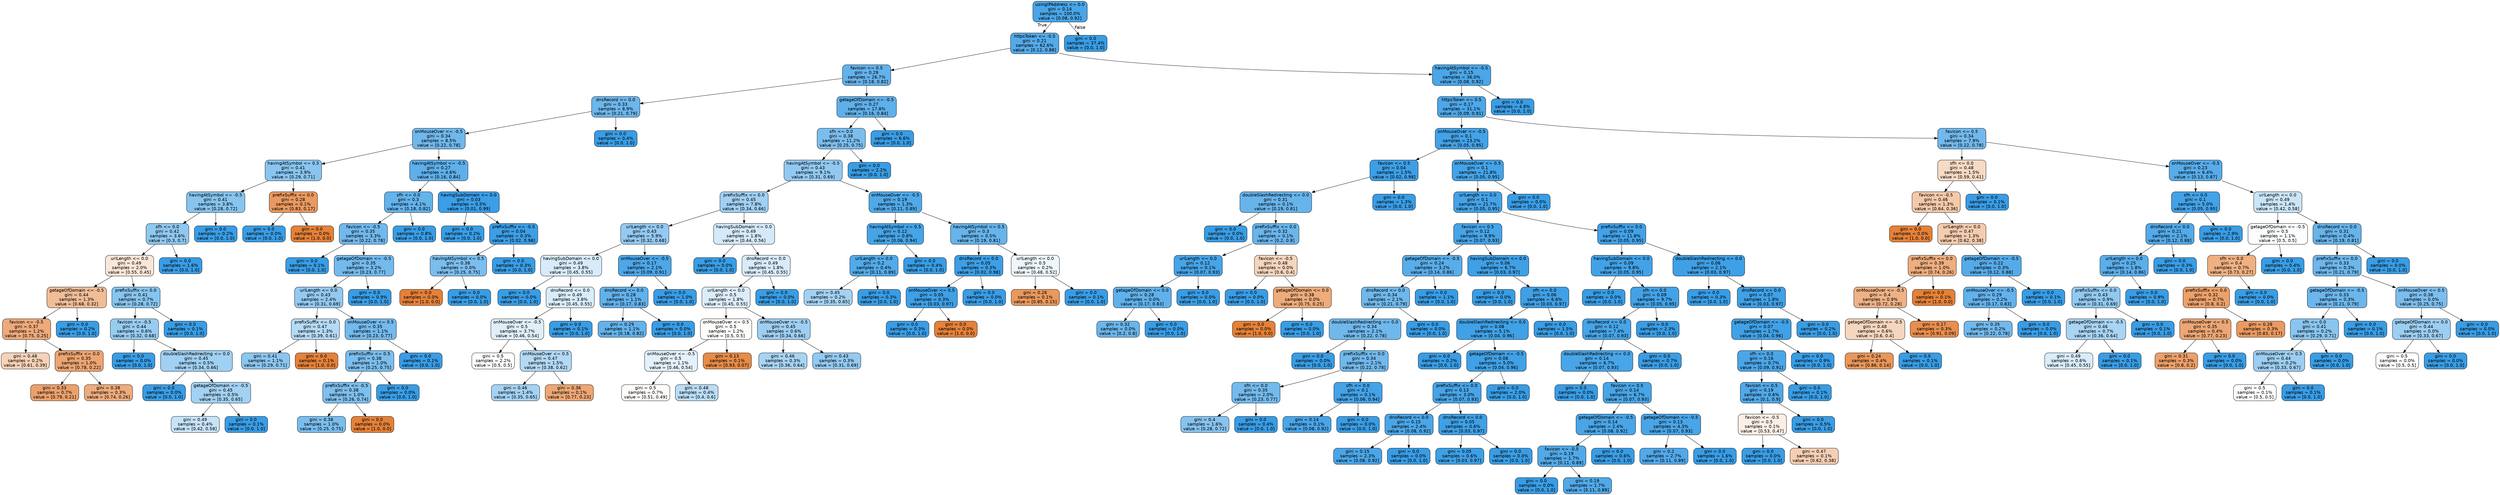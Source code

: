 digraph Tree {
node [shape=box, style="filled, rounded", color="black", fontname=helvetica] ;
edge [fontname=helvetica] ;
0 [label="usingIPAddress <= 0.0\ngini = 0.14\nsamples = 100.0%\nvalue = [0.08, 0.92]", fillcolor="#399de5ea"] ;
1 [label="httpsToken <= -0.5\ngini = 0.21\nsamples = 62.6%\nvalue = [0.12, 0.88]", fillcolor="#399de5dc"] ;
0 -> 1 [labeldistance=2.5, labelangle=45, headlabel="True"] ;
2 [label="favicon <= 0.5\ngini = 0.29\nsamples = 26.7%\nvalue = [0.18, 0.82]", fillcolor="#399de5c8"] ;
1 -> 2 ;
3 [label="dnsRecord <= 0.0\ngini = 0.33\nsamples = 8.9%\nvalue = [0.21, 0.79]", fillcolor="#399de5bc"] ;
2 -> 3 ;
4 [label="onMouseOver <= -0.5\ngini = 0.34\nsamples = 8.5%\nvalue = [0.22, 0.78]", fillcolor="#399de5b8"] ;
3 -> 4 ;
5 [label="havingAtSymbol <= 0.5\ngini = 0.41\nsamples = 3.9%\nvalue = [0.29, 0.71]", fillcolor="#399de597"] ;
4 -> 5 ;
6 [label="havingAtSymbol <= -0.5\ngini = 0.41\nsamples = 3.8%\nvalue = [0.28, 0.72]", fillcolor="#399de59a"] ;
5 -> 6 ;
7 [label="sfh <= 0.0\ngini = 0.42\nsamples = 3.6%\nvalue = [0.3, 0.7]", fillcolor="#399de590"] ;
6 -> 7 ;
8 [label="urlLength <= 0.0\ngini = 0.49\nsamples = 2.0%\nvalue = [0.55, 0.45]", fillcolor="#e5813930"] ;
7 -> 8 ;
9 [label="getageOfDomain <= -0.5\ngini = 0.44\nsamples = 1.3%\nvalue = [0.68, 0.32]", fillcolor="#e5813985"] ;
8 -> 9 ;
10 [label="favicon <= -0.5\ngini = 0.37\nsamples = 1.2%\nvalue = [0.75, 0.25]", fillcolor="#e58139ab"] ;
9 -> 10 ;
11 [label="gini = 0.48\nsamples = 0.2%\nvalue = [0.61, 0.39]", fillcolor="#e581395b"] ;
10 -> 11 ;
12 [label="prefixSuffix <= 0.0\ngini = 0.35\nsamples = 1.0%\nvalue = [0.78, 0.22]", fillcolor="#e58139b6"] ;
10 -> 12 ;
13 [label="gini = 0.33\nsamples = 0.7%\nvalue = [0.79, 0.21]", fillcolor="#e58139bd"] ;
12 -> 13 ;
14 [label="gini = 0.38\nsamples = 0.3%\nvalue = [0.74, 0.26]", fillcolor="#e58139a7"] ;
12 -> 14 ;
15 [label="gini = 0.0\nsamples = 0.2%\nvalue = [0.0, 1.0]", fillcolor="#399de5ff"] ;
9 -> 15 ;
16 [label="prefixSuffix <= 0.0\ngini = 0.41\nsamples = 0.7%\nvalue = [0.28, 0.72]", fillcolor="#399de59a"] ;
8 -> 16 ;
17 [label="favicon <= -0.5\ngini = 0.44\nsamples = 0.6%\nvalue = [0.32, 0.68]", fillcolor="#399de585"] ;
16 -> 17 ;
18 [label="gini = 0.0\nsamples = 0.0%\nvalue = [0.0, 1.0]", fillcolor="#399de5ff"] ;
17 -> 18 ;
19 [label="doubleSlashRedirecting <= 0.0\ngini = 0.45\nsamples = 0.5%\nvalue = [0.34, 0.66]", fillcolor="#399de57a"] ;
17 -> 19 ;
20 [label="gini = 0.0\nsamples = 0.0%\nvalue = [0.0, 1.0]", fillcolor="#399de5ff"] ;
19 -> 20 ;
21 [label="getageOfDomain <= -0.5\ngini = 0.45\nsamples = 0.5%\nvalue = [0.35, 0.65]", fillcolor="#399de577"] ;
19 -> 21 ;
22 [label="gini = 0.49\nsamples = 0.4%\nvalue = [0.42, 0.58]", fillcolor="#399de548"] ;
21 -> 22 ;
23 [label="gini = 0.0\nsamples = 0.1%\nvalue = [0.0, 1.0]", fillcolor="#399de5ff"] ;
21 -> 23 ;
24 [label="gini = 0.0\nsamples = 0.1%\nvalue = [0.0, 1.0]", fillcolor="#399de5ff"] ;
16 -> 24 ;
25 [label="gini = 0.0\nsamples = 1.6%\nvalue = [0.0, 1.0]", fillcolor="#399de5ff"] ;
7 -> 25 ;
26 [label="gini = 0.0\nsamples = 0.2%\nvalue = [0.0, 1.0]", fillcolor="#399de5ff"] ;
6 -> 26 ;
27 [label="prefixSuffix <= 0.0\ngini = 0.28\nsamples = 0.1%\nvalue = [0.83, 0.17]", fillcolor="#e58139cc"] ;
5 -> 27 ;
28 [label="gini = 0.0\nsamples = 0.0%\nvalue = [0.0, 1.0]", fillcolor="#399de5ff"] ;
27 -> 28 ;
29 [label="gini = 0.0\nsamples = 0.0%\nvalue = [1.0, 0.0]", fillcolor="#e58139ff"] ;
27 -> 29 ;
30 [label="havingAtSymbol <= -0.5\ngini = 0.27\nsamples = 4.6%\nvalue = [0.16, 0.84]", fillcolor="#399de5cf"] ;
4 -> 30 ;
31 [label="sfh <= 0.0\ngini = 0.3\nsamples = 4.1%\nvalue = [0.18, 0.82]", fillcolor="#399de5c7"] ;
30 -> 31 ;
32 [label="favicon <= -0.5\ngini = 0.35\nsamples = 3.3%\nvalue = [0.22, 0.78]", fillcolor="#399de5b6"] ;
31 -> 32 ;
33 [label="gini = 0.0\nsamples = 0.1%\nvalue = [0.0, 1.0]", fillcolor="#399de5ff"] ;
32 -> 33 ;
34 [label="getageOfDomain <= -0.5\ngini = 0.35\nsamples = 3.2%\nvalue = [0.23, 0.77]", fillcolor="#399de5b4"] ;
32 -> 34 ;
35 [label="urlLength <= 0.0\ngini = 0.43\nsamples = 2.4%\nvalue = [0.31, 0.69]", fillcolor="#399de58b"] ;
34 -> 35 ;
36 [label="prefixSuffix <= 0.0\ngini = 0.47\nsamples = 1.3%\nvalue = [0.39, 0.61]", fillcolor="#399de55f"] ;
35 -> 36 ;
37 [label="gini = 0.41\nsamples = 1.1%\nvalue = [0.29, 0.71]", fillcolor="#399de595"] ;
36 -> 37 ;
38 [label="gini = 0.0\nsamples = 0.1%\nvalue = [1.0, 0.0]", fillcolor="#e58139ff"] ;
36 -> 38 ;
39 [label="onMouseOver <= 0.5\ngini = 0.35\nsamples = 1.1%\nvalue = [0.23, 0.77]", fillcolor="#399de5b4"] ;
35 -> 39 ;
40 [label="prefixSuffix <= 0.5\ngini = 0.38\nsamples = 1.0%\nvalue = [0.25, 0.75]", fillcolor="#399de5aa"] ;
39 -> 40 ;
41 [label="prefixSuffix <= -0.5\ngini = 0.38\nsamples = 1.0%\nvalue = [0.26, 0.74]", fillcolor="#399de5a7"] ;
40 -> 41 ;
42 [label="gini = 0.38\nsamples = 1.0%\nvalue = [0.25, 0.75]", fillcolor="#399de5aa"] ;
41 -> 42 ;
43 [label="gini = 0.0\nsamples = 0.0%\nvalue = [1.0, 0.0]", fillcolor="#e58139ff"] ;
41 -> 43 ;
44 [label="gini = 0.0\nsamples = 0.0%\nvalue = [0.0, 1.0]", fillcolor="#399de5ff"] ;
40 -> 44 ;
45 [label="gini = 0.0\nsamples = 0.1%\nvalue = [0.0, 1.0]", fillcolor="#399de5ff"] ;
39 -> 45 ;
46 [label="gini = 0.0\nsamples = 0.9%\nvalue = [0.0, 1.0]", fillcolor="#399de5ff"] ;
34 -> 46 ;
47 [label="gini = 0.0\nsamples = 0.8%\nvalue = [0.0, 1.0]", fillcolor="#399de5ff"] ;
31 -> 47 ;
48 [label="havingSubDomain <= 0.0\ngini = 0.03\nsamples = 0.5%\nvalue = [0.01, 0.99]", fillcolor="#399de5fc"] ;
30 -> 48 ;
49 [label="gini = 0.0\nsamples = 0.2%\nvalue = [0.0, 1.0]", fillcolor="#399de5ff"] ;
48 -> 49 ;
50 [label="prefixSuffix <= -0.5\ngini = 0.04\nsamples = 0.3%\nvalue = [0.02, 0.98]", fillcolor="#399de5f9"] ;
48 -> 50 ;
51 [label="havingAtSymbol <= 0.5\ngini = 0.38\nsamples = 0.0%\nvalue = [0.25, 0.75]", fillcolor="#399de5aa"] ;
50 -> 51 ;
52 [label="gini = 0.0\nsamples = 0.0%\nvalue = [1.0, 0.0]", fillcolor="#e58139ff"] ;
51 -> 52 ;
53 [label="gini = 0.0\nsamples = 0.0%\nvalue = [0.0, 1.0]", fillcolor="#399de5ff"] ;
51 -> 53 ;
54 [label="gini = 0.0\nsamples = 0.3%\nvalue = [0.0, 1.0]", fillcolor="#399de5ff"] ;
50 -> 54 ;
55 [label="gini = 0.0\nsamples = 0.4%\nvalue = [0.0, 1.0]", fillcolor="#399de5ff"] ;
3 -> 55 ;
56 [label="getageOfDomain <= -0.5\ngini = 0.27\nsamples = 17.8%\nvalue = [0.16, 0.84]", fillcolor="#399de5ce"] ;
2 -> 56 ;
57 [label="sfh <= 0.0\ngini = 0.38\nsamples = 11.2%\nvalue = [0.25, 0.75]", fillcolor="#399de5a9"] ;
56 -> 57 ;
58 [label="havingAtSymbol <= -0.5\ngini = 0.43\nsamples = 9.1%\nvalue = [0.31, 0.69]", fillcolor="#399de58c"] ;
57 -> 58 ;
59 [label="prefixSuffix <= 0.0\ngini = 0.45\nsamples = 7.8%\nvalue = [0.34, 0.66]", fillcolor="#399de579"] ;
58 -> 59 ;
60 [label="urlLength <= 0.0\ngini = 0.43\nsamples = 5.9%\nvalue = [0.32, 0.68]", fillcolor="#399de589"] ;
59 -> 60 ;
61 [label="havingSubDomain <= 0.0\ngini = 0.49\nsamples = 3.8%\nvalue = [0.45, 0.55]", fillcolor="#399de532"] ;
60 -> 61 ;
62 [label="gini = 0.0\nsamples = 0.0%\nvalue = [0.0, 1.0]", fillcolor="#399de5ff"] ;
61 -> 62 ;
63 [label="dnsRecord <= 0.0\ngini = 0.49\nsamples = 3.8%\nvalue = [0.45, 0.55]", fillcolor="#399de531"] ;
61 -> 63 ;
64 [label="onMouseOver <= -0.5\ngini = 0.5\nsamples = 3.7%\nvalue = [0.46, 0.54]", fillcolor="#399de529"] ;
63 -> 64 ;
65 [label="gini = 0.5\nsamples = 2.2%\nvalue = [0.5, 0.5]", fillcolor="#e5813902"] ;
64 -> 65 ;
66 [label="onMouseOver <= 0.5\ngini = 0.47\nsamples = 1.5%\nvalue = [0.38, 0.62]", fillcolor="#399de562"] ;
64 -> 66 ;
67 [label="gini = 0.46\nsamples = 1.4%\nvalue = [0.35, 0.65]", fillcolor="#399de574"] ;
66 -> 67 ;
68 [label="gini = 0.36\nsamples = 0.1%\nvalue = [0.77, 0.23]", fillcolor="#e58139b3"] ;
66 -> 68 ;
69 [label="gini = 0.0\nsamples = 0.1%\nvalue = [0.0, 1.0]", fillcolor="#399de5ff"] ;
63 -> 69 ;
70 [label="onMouseOver <= -0.5\ngini = 0.17\nsamples = 2.1%\nvalue = [0.09, 0.91]", fillcolor="#399de5e5"] ;
60 -> 70 ;
71 [label="dnsRecord <= 0.0\ngini = 0.28\nsamples = 1.1%\nvalue = [0.17, 0.83]", fillcolor="#399de5ca"] ;
70 -> 71 ;
72 [label="gini = 0.29\nsamples = 1.1%\nvalue = [0.18, 0.82]", fillcolor="#399de5c8"] ;
71 -> 72 ;
73 [label="gini = 0.0\nsamples = 0.0%\nvalue = [0.0, 1.0]", fillcolor="#399de5ff"] ;
71 -> 73 ;
74 [label="gini = 0.0\nsamples = 1.0%\nvalue = [0.0, 1.0]", fillcolor="#399de5ff"] ;
70 -> 74 ;
75 [label="havingSubDomain <= 0.0\ngini = 0.49\nsamples = 1.8%\nvalue = [0.44, 0.56]", fillcolor="#399de535"] ;
59 -> 75 ;
76 [label="gini = 0.0\nsamples = 0.0%\nvalue = [0.0, 1.0]", fillcolor="#399de5ff"] ;
75 -> 76 ;
77 [label="dnsRecord <= 0.0\ngini = 0.49\nsamples = 1.8%\nvalue = [0.45, 0.55]", fillcolor="#399de532"] ;
75 -> 77 ;
78 [label="urlLength <= 0.0\ngini = 0.5\nsamples = 1.8%\nvalue = [0.45, 0.55]", fillcolor="#399de52d"] ;
77 -> 78 ;
79 [label="onMouseOver <= 0.5\ngini = 0.5\nsamples = 1.2%\nvalue = [0.5, 0.5]", fillcolor="#e5813903"] ;
78 -> 79 ;
80 [label="onMouseOver <= -0.5\ngini = 0.5\nsamples = 1.1%\nvalue = [0.46, 0.54]", fillcolor="#399de524"] ;
79 -> 80 ;
81 [label="gini = 0.5\nsamples = 0.7%\nvalue = [0.51, 0.49]", fillcolor="#e5813906"] ;
80 -> 81 ;
82 [label="gini = 0.48\nsamples = 0.4%\nvalue = [0.4, 0.6]", fillcolor="#399de557"] ;
80 -> 82 ;
83 [label="gini = 0.13\nsamples = 0.1%\nvalue = [0.93, 0.07]", fillcolor="#e58139eb"] ;
79 -> 83 ;
84 [label="onMouseOver <= -0.5\ngini = 0.45\nsamples = 0.6%\nvalue = [0.34, 0.66]", fillcolor="#399de57d"] ;
78 -> 84 ;
85 [label="gini = 0.46\nsamples = 0.3%\nvalue = [0.36, 0.64]", fillcolor="#399de570"] ;
84 -> 85 ;
86 [label="gini = 0.43\nsamples = 0.3%\nvalue = [0.31, 0.69]", fillcolor="#399de58a"] ;
84 -> 86 ;
87 [label="gini = 0.0\nsamples = 0.0%\nvalue = [0.0, 1.0]", fillcolor="#399de5ff"] ;
77 -> 87 ;
88 [label="onMouseOver <= -0.5\ngini = 0.19\nsamples = 1.3%\nvalue = [0.11, 0.89]", fillcolor="#399de5e1"] ;
58 -> 88 ;
89 [label="havingAtSymbol <= 0.5\ngini = 0.12\nsamples = 0.8%\nvalue = [0.06, 0.94]", fillcolor="#399de5ee"] ;
88 -> 89 ;
90 [label="urlLength <= 0.0\ngini = 0.2\nsamples = 0.4%\nvalue = [0.11, 0.89]", fillcolor="#399de5de"] ;
89 -> 90 ;
91 [label="gini = 0.45\nsamples = 0.2%\nvalue = [0.35, 0.65]", fillcolor="#399de576"] ;
90 -> 91 ;
92 [label="gini = 0.0\nsamples = 0.3%\nvalue = [0.0, 1.0]", fillcolor="#399de5ff"] ;
90 -> 92 ;
93 [label="gini = 0.0\nsamples = 0.4%\nvalue = [0.0, 1.0]", fillcolor="#399de5ff"] ;
89 -> 93 ;
94 [label="havingAtSymbol <= 0.5\ngini = 0.3\nsamples = 0.5%\nvalue = [0.19, 0.81]", fillcolor="#399de5c4"] ;
88 -> 94 ;
95 [label="dnsRecord <= 0.0\ngini = 0.05\nsamples = 0.3%\nvalue = [0.02, 0.98]", fillcolor="#399de5f9"] ;
94 -> 95 ;
96 [label="onMouseOver <= 0.5\ngini = 0.05\nsamples = 0.3%\nvalue = [0.03, 0.97]", fillcolor="#399de5f8"] ;
95 -> 96 ;
97 [label="gini = 0.0\nsamples = 0.3%\nvalue = [0.0, 1.0]", fillcolor="#399de5ff"] ;
96 -> 97 ;
98 [label="gini = 0.0\nsamples = 0.0%\nvalue = [1.0, 0.0]", fillcolor="#e58139ff"] ;
96 -> 98 ;
99 [label="gini = 0.0\nsamples = 0.0%\nvalue = [0.0, 1.0]", fillcolor="#399de5ff"] ;
95 -> 99 ;
100 [label="urlLength <= 0.0\ngini = 0.5\nsamples = 0.2%\nvalue = [0.48, 0.52]", fillcolor="#399de515"] ;
94 -> 100 ;
101 [label="gini = 0.26\nsamples = 0.1%\nvalue = [0.85, 0.15]", fillcolor="#e58139d1"] ;
100 -> 101 ;
102 [label="gini = 0.0\nsamples = 0.1%\nvalue = [0.0, 1.0]", fillcolor="#399de5ff"] ;
100 -> 102 ;
103 [label="gini = 0.0\nsamples = 2.2%\nvalue = [0.0, 1.0]", fillcolor="#399de5ff"] ;
57 -> 103 ;
104 [label="gini = 0.0\nsamples = 6.6%\nvalue = [0.0, 1.0]", fillcolor="#399de5ff"] ;
56 -> 104 ;
105 [label="havingAtSymbol <= -0.5\ngini = 0.15\nsamples = 36.0%\nvalue = [0.08, 0.92]", fillcolor="#399de5e8"] ;
1 -> 105 ;
106 [label="httpsToken <= 0.5\ngini = 0.17\nsamples = 31.1%\nvalue = [0.09, 0.91]", fillcolor="#399de5e5"] ;
105 -> 106 ;
107 [label="onMouseOver <= -0.5\ngini = 0.1\nsamples = 23.2%\nvalue = [0.05, 0.95]", fillcolor="#399de5f1"] ;
106 -> 107 ;
108 [label="favicon <= 0.5\ngini = 0.04\nsamples = 1.5%\nvalue = [0.02, 0.98]", fillcolor="#399de5fa"] ;
107 -> 108 ;
109 [label="doubleSlashRedirecting <= 0.0\ngini = 0.31\nsamples = 0.1%\nvalue = [0.19, 0.81]", fillcolor="#399de5c3"] ;
108 -> 109 ;
110 [label="gini = 0.0\nsamples = 0.0%\nvalue = [0.0, 1.0]", fillcolor="#399de5ff"] ;
109 -> 110 ;
111 [label="prefixSuffix <= 0.0\ngini = 0.32\nsamples = 0.1%\nvalue = [0.2, 0.8]", fillcolor="#399de5bf"] ;
109 -> 111 ;
112 [label="urlLength <= 0.0\ngini = 0.12\nsamples = 0.1%\nvalue = [0.07, 0.93]", fillcolor="#399de5ed"] ;
111 -> 112 ;
113 [label="getageOfDomain <= 0.0\ngini = 0.28\nsamples = 0.0%\nvalue = [0.17, 0.83]", fillcolor="#399de5cc"] ;
112 -> 113 ;
114 [label="gini = 0.32\nsamples = 0.0%\nvalue = [0.2, 0.8]", fillcolor="#399de5bf"] ;
113 -> 114 ;
115 [label="gini = 0.0\nsamples = 0.0%\nvalue = [0.0, 1.0]", fillcolor="#399de5ff"] ;
113 -> 115 ;
116 [label="gini = 0.0\nsamples = 0.0%\nvalue = [0.0, 1.0]", fillcolor="#399de5ff"] ;
112 -> 116 ;
117 [label="favicon <= -0.5\ngini = 0.48\nsamples = 0.0%\nvalue = [0.6, 0.4]", fillcolor="#e5813955"] ;
111 -> 117 ;
118 [label="gini = 0.0\nsamples = 0.0%\nvalue = [0.0, 1.0]", fillcolor="#399de5ff"] ;
117 -> 118 ;
119 [label="getageOfDomain <= 0.0\ngini = 0.38\nsamples = 0.0%\nvalue = [0.75, 0.25]", fillcolor="#e58139aa"] ;
117 -> 119 ;
120 [label="gini = 0.0\nsamples = 0.0%\nvalue = [1.0, 0.0]", fillcolor="#e58139ff"] ;
119 -> 120 ;
121 [label="gini = 0.0\nsamples = 0.0%\nvalue = [0.0, 1.0]", fillcolor="#399de5ff"] ;
119 -> 121 ;
122 [label="gini = 0.0\nsamples = 1.3%\nvalue = [0.0, 1.0]", fillcolor="#399de5ff"] ;
108 -> 122 ;
123 [label="onMouseOver <= 0.5\ngini = 0.1\nsamples = 21.8%\nvalue = [0.05, 0.95]", fillcolor="#399de5f0"] ;
107 -> 123 ;
124 [label="urlLength <= 0.0\ngini = 0.1\nsamples = 21.7%\nvalue = [0.05, 0.95]", fillcolor="#399de5f0"] ;
123 -> 124 ;
125 [label="favicon <= 0.5\ngini = 0.12\nsamples = 9.9%\nvalue = [0.07, 0.93]", fillcolor="#399de5ed"] ;
124 -> 125 ;
126 [label="getageOfDomain <= -0.5\ngini = 0.24\nsamples = 3.2%\nvalue = [0.14, 0.86]", fillcolor="#399de5d6"] ;
125 -> 126 ;
127 [label="dnsRecord <= 0.0\ngini = 0.34\nsamples = 2.1%\nvalue = [0.21, 0.79]", fillcolor="#399de5b9"] ;
126 -> 127 ;
128 [label="doubleSlashRedirecting <= 0.0\ngini = 0.34\nsamples = 2.1%\nvalue = [0.22, 0.78]", fillcolor="#399de5b9"] ;
127 -> 128 ;
129 [label="gini = 0.0\nsamples = 0.0%\nvalue = [0.0, 1.0]", fillcolor="#399de5ff"] ;
128 -> 129 ;
130 [label="prefixSuffix <= 0.0\ngini = 0.34\nsamples = 2.1%\nvalue = [0.22, 0.78]", fillcolor="#399de5b8"] ;
128 -> 130 ;
131 [label="sfh <= 0.0\ngini = 0.35\nsamples = 2.0%\nvalue = [0.23, 0.77]", fillcolor="#399de5b4"] ;
130 -> 131 ;
132 [label="gini = 0.4\nsamples = 1.6%\nvalue = [0.28, 0.72]", fillcolor="#399de59c"] ;
131 -> 132 ;
133 [label="gini = 0.0\nsamples = 0.4%\nvalue = [0.0, 1.0]", fillcolor="#399de5ff"] ;
131 -> 133 ;
134 [label="sfh <= 0.0\ngini = 0.1\nsamples = 0.1%\nvalue = [0.06, 0.94]", fillcolor="#399de5f0"] ;
130 -> 134 ;
135 [label="gini = 0.14\nsamples = 0.1%\nvalue = [0.08, 0.92]", fillcolor="#399de5ea"] ;
134 -> 135 ;
136 [label="gini = 0.0\nsamples = 0.0%\nvalue = [0.0, 1.0]", fillcolor="#399de5ff"] ;
134 -> 136 ;
137 [label="gini = 0.0\nsamples = 0.0%\nvalue = [0.0, 1.0]", fillcolor="#399de5ff"] ;
127 -> 137 ;
138 [label="gini = 0.0\nsamples = 1.1%\nvalue = [0.0, 1.0]", fillcolor="#399de5ff"] ;
126 -> 138 ;
139 [label="havingSubDomain <= 0.0\ngini = 0.06\nsamples = 6.7%\nvalue = [0.03, 0.97]", fillcolor="#399de5f7"] ;
125 -> 139 ;
140 [label="gini = 0.0\nsamples = 0.0%\nvalue = [0.0, 1.0]", fillcolor="#399de5ff"] ;
139 -> 140 ;
141 [label="sfh <= 0.0\ngini = 0.06\nsamples = 6.6%\nvalue = [0.03, 0.97]", fillcolor="#399de5f7"] ;
139 -> 141 ;
142 [label="doubleSlashRedirecting <= 0.0\ngini = 0.08\nsamples = 5.1%\nvalue = [0.04, 0.96]", fillcolor="#399de5f5"] ;
141 -> 142 ;
143 [label="gini = 0.0\nsamples = 0.2%\nvalue = [0.0, 1.0]", fillcolor="#399de5ff"] ;
142 -> 143 ;
144 [label="getageOfDomain <= -0.5\ngini = 0.08\nsamples = 5.0%\nvalue = [0.04, 0.96]", fillcolor="#399de5f4"] ;
142 -> 144 ;
145 [label="prefixSuffix <= 0.0\ngini = 0.13\nsamples = 3.0%\nvalue = [0.07, 0.93]", fillcolor="#399de5ec"] ;
144 -> 145 ;
146 [label="dnsRecord <= 0.0\ngini = 0.15\nsamples = 2.4%\nvalue = [0.08, 0.92]", fillcolor="#399de5e9"] ;
145 -> 146 ;
147 [label="gini = 0.15\nsamples = 2.3%\nvalue = [0.08, 0.92]", fillcolor="#399de5e9"] ;
146 -> 147 ;
148 [label="gini = 0.0\nsamples = 0.0%\nvalue = [0.0, 1.0]", fillcolor="#399de5ff"] ;
146 -> 148 ;
149 [label="dnsRecord <= 0.0\ngini = 0.05\nsamples = 0.6%\nvalue = [0.03, 0.97]", fillcolor="#399de5f8"] ;
145 -> 149 ;
150 [label="gini = 0.05\nsamples = 0.6%\nvalue = [0.03, 0.97]", fillcolor="#399de5f8"] ;
149 -> 150 ;
151 [label="gini = 0.0\nsamples = 0.0%\nvalue = [0.0, 1.0]", fillcolor="#399de5ff"] ;
149 -> 151 ;
152 [label="gini = 0.0\nsamples = 2.0%\nvalue = [0.0, 1.0]", fillcolor="#399de5ff"] ;
144 -> 152 ;
153 [label="gini = 0.0\nsamples = 1.5%\nvalue = [0.0, 1.0]", fillcolor="#399de5ff"] ;
141 -> 153 ;
154 [label="prefixSuffix <= 0.0\ngini = 0.09\nsamples = 11.8%\nvalue = [0.05, 0.95]", fillcolor="#399de5f3"] ;
124 -> 154 ;
155 [label="havingSubDomain <= 0.0\ngini = 0.09\nsamples = 9.8%\nvalue = [0.05, 0.95]", fillcolor="#399de5f2"] ;
154 -> 155 ;
156 [label="gini = 0.0\nsamples = 0.0%\nvalue = [0.0, 1.0]", fillcolor="#399de5ff"] ;
155 -> 156 ;
157 [label="sfh <= 0.0\ngini = 0.09\nsamples = 9.7%\nvalue = [0.05, 0.95]", fillcolor="#399de5f2"] ;
155 -> 157 ;
158 [label="dnsRecord <= 0.0\ngini = 0.12\nsamples = 7.4%\nvalue = [0.07, 0.93]", fillcolor="#399de5ed"] ;
157 -> 158 ;
159 [label="doubleSlashRedirecting <= 0.0\ngini = 0.14\nsamples = 6.7%\nvalue = [0.07, 0.93]", fillcolor="#399de5eb"] ;
158 -> 159 ;
160 [label="gini = 0.0\nsamples = 0.0%\nvalue = [0.0, 1.0]", fillcolor="#399de5ff"] ;
159 -> 160 ;
161 [label="favicon <= 0.5\ngini = 0.14\nsamples = 6.7%\nvalue = [0.07, 0.93]", fillcolor="#399de5eb"] ;
159 -> 161 ;
162 [label="getageOfDomain <= -0.5\ngini = 0.14\nsamples = 2.4%\nvalue = [0.08, 0.92]", fillcolor="#399de5ea"] ;
161 -> 162 ;
163 [label="favicon <= -0.5\ngini = 0.19\nsamples = 1.7%\nvalue = [0.11, 0.89]", fillcolor="#399de5e0"] ;
162 -> 163 ;
164 [label="gini = 0.0\nsamples = 0.0%\nvalue = [0.0, 1.0]", fillcolor="#399de5ff"] ;
163 -> 164 ;
165 [label="gini = 0.19\nsamples = 1.7%\nvalue = [0.11, 0.89]", fillcolor="#399de5e0"] ;
163 -> 165 ;
166 [label="gini = 0.0\nsamples = 0.6%\nvalue = [0.0, 1.0]", fillcolor="#399de5ff"] ;
162 -> 166 ;
167 [label="getageOfDomain <= -0.5\ngini = 0.13\nsamples = 4.3%\nvalue = [0.07, 0.93]", fillcolor="#399de5eb"] ;
161 -> 167 ;
168 [label="gini = 0.2\nsamples = 2.7%\nvalue = [0.11, 0.89]", fillcolor="#399de5df"] ;
167 -> 168 ;
169 [label="gini = 0.0\nsamples = 1.6%\nvalue = [0.0, 1.0]", fillcolor="#399de5ff"] ;
167 -> 169 ;
170 [label="gini = 0.0\nsamples = 0.7%\nvalue = [0.0, 1.0]", fillcolor="#399de5ff"] ;
158 -> 170 ;
171 [label="gini = 0.0\nsamples = 2.3%\nvalue = [0.0, 1.0]", fillcolor="#399de5ff"] ;
157 -> 171 ;
172 [label="doubleSlashRedirecting <= 0.0\ngini = 0.06\nsamples = 2.1%\nvalue = [0.03, 0.97]", fillcolor="#399de5f7"] ;
154 -> 172 ;
173 [label="gini = 0.0\nsamples = 0.3%\nvalue = [0.0, 1.0]", fillcolor="#399de5ff"] ;
172 -> 173 ;
174 [label="dnsRecord <= 0.0\ngini = 0.07\nsamples = 1.8%\nvalue = [0.03, 0.97]", fillcolor="#399de5f6"] ;
172 -> 174 ;
175 [label="getageOfDomain <= -0.5\ngini = 0.07\nsamples = 1.7%\nvalue = [0.04, 0.96]", fillcolor="#399de5f5"] ;
174 -> 175 ;
176 [label="sfh <= 0.0\ngini = 0.16\nsamples = 0.7%\nvalue = [0.09, 0.91]", fillcolor="#399de5e7"] ;
175 -> 176 ;
177 [label="favicon <= 0.5\ngini = 0.19\nsamples = 0.6%\nvalue = [0.1, 0.9]", fillcolor="#399de5e1"] ;
176 -> 177 ;
178 [label="favicon <= -0.5\ngini = 0.5\nsamples = 0.1%\nvalue = [0.53, 0.47]", fillcolor="#e5813920"] ;
177 -> 178 ;
179 [label="gini = 0.0\nsamples = 0.0%\nvalue = [0.0, 1.0]", fillcolor="#399de5ff"] ;
178 -> 179 ;
180 [label="gini = 0.47\nsamples = 0.1%\nvalue = [0.62, 0.38]", fillcolor="#e5813960"] ;
178 -> 180 ;
181 [label="gini = 0.0\nsamples = 0.5%\nvalue = [0.0, 1.0]", fillcolor="#399de5ff"] ;
177 -> 181 ;
182 [label="gini = 0.0\nsamples = 0.1%\nvalue = [0.0, 1.0]", fillcolor="#399de5ff"] ;
176 -> 182 ;
183 [label="gini = 0.0\nsamples = 0.9%\nvalue = [0.0, 1.0]", fillcolor="#399de5ff"] ;
175 -> 183 ;
184 [label="gini = 0.0\nsamples = 0.2%\nvalue = [0.0, 1.0]", fillcolor="#399de5ff"] ;
174 -> 184 ;
185 [label="gini = 0.0\nsamples = 0.0%\nvalue = [0.0, 1.0]", fillcolor="#399de5ff"] ;
123 -> 185 ;
186 [label="favicon <= 0.5\ngini = 0.34\nsamples = 7.9%\nvalue = [0.22, 0.78]", fillcolor="#399de5b7"] ;
106 -> 186 ;
187 [label="sfh <= 0.0\ngini = 0.48\nsamples = 1.5%\nvalue = [0.59, 0.41]", fillcolor="#e581394b"] ;
186 -> 187 ;
188 [label="favicon <= -0.5\ngini = 0.46\nsamples = 1.3%\nvalue = [0.64, 0.36]", fillcolor="#e581396d"] ;
187 -> 188 ;
189 [label="gini = 0.0\nsamples = 0.0%\nvalue = [1.0, 0.0]", fillcolor="#e58139ff"] ;
188 -> 189 ;
190 [label="urlLength <= 0.0\ngini = 0.47\nsamples = 1.3%\nvalue = [0.62, 0.38]", fillcolor="#e5813966"] ;
188 -> 190 ;
191 [label="prefixSuffix <= 0.0\ngini = 0.39\nsamples = 1.0%\nvalue = [0.74, 0.26]", fillcolor="#e58139a4"] ;
190 -> 191 ;
192 [label="onMouseOver <= -0.5\ngini = 0.4\nsamples = 0.9%\nvalue = [0.72, 0.28]", fillcolor="#e581399b"] ;
191 -> 192 ;
193 [label="getageOfDomain <= -0.5\ngini = 0.48\nsamples = 0.6%\nvalue = [0.6, 0.4]", fillcolor="#e5813953"] ;
192 -> 193 ;
194 [label="gini = 0.24\nsamples = 0.4%\nvalue = [0.86, 0.14]", fillcolor="#e58139d5"] ;
193 -> 194 ;
195 [label="gini = 0.0\nsamples = 0.1%\nvalue = [0.0, 1.0]", fillcolor="#399de5ff"] ;
193 -> 195 ;
196 [label="gini = 0.17\nsamples = 0.3%\nvalue = [0.91, 0.09]", fillcolor="#e58139e4"] ;
192 -> 196 ;
197 [label="gini = 0.0\nsamples = 0.1%\nvalue = [1.0, 0.0]", fillcolor="#e58139ff"] ;
191 -> 197 ;
198 [label="getageOfDomain <= -0.5\ngini = 0.22\nsamples = 0.3%\nvalue = [0.12, 0.88]", fillcolor="#399de5db"] ;
190 -> 198 ;
199 [label="onMouseOver <= -0.5\ngini = 0.29\nsamples = 0.2%\nvalue = [0.17, 0.83]", fillcolor="#399de5c9"] ;
198 -> 199 ;
200 [label="gini = 0.35\nsamples = 0.2%\nvalue = [0.22, 0.78]", fillcolor="#399de5b6"] ;
199 -> 200 ;
201 [label="gini = 0.0\nsamples = 0.0%\nvalue = [0.0, 1.0]", fillcolor="#399de5ff"] ;
199 -> 201 ;
202 [label="gini = 0.0\nsamples = 0.1%\nvalue = [0.0, 1.0]", fillcolor="#399de5ff"] ;
198 -> 202 ;
203 [label="gini = 0.0\nsamples = 0.1%\nvalue = [0.0, 1.0]", fillcolor="#399de5ff"] ;
187 -> 203 ;
204 [label="onMouseOver <= -0.5\ngini = 0.23\nsamples = 6.4%\nvalue = [0.13, 0.87]", fillcolor="#399de5d8"] ;
186 -> 204 ;
205 [label="sfh <= 0.0\ngini = 0.1\nsamples = 5.0%\nvalue = [0.05, 0.95]", fillcolor="#399de5f1"] ;
204 -> 205 ;
206 [label="dnsRecord <= 0.0\ngini = 0.21\nsamples = 2.1%\nvalue = [0.12, 0.88]", fillcolor="#399de5dc"] ;
205 -> 206 ;
207 [label="urlLength <= 0.0\ngini = 0.25\nsamples = 1.8%\nvalue = [0.14, 0.86]", fillcolor="#399de5d4"] ;
206 -> 207 ;
208 [label="prefixSuffix <= 0.0\ngini = 0.43\nsamples = 0.9%\nvalue = [0.31, 0.69]", fillcolor="#399de58d"] ;
207 -> 208 ;
209 [label="getageOfDomain <= -0.5\ngini = 0.46\nsamples = 0.7%\nvalue = [0.36, 0.64]", fillcolor="#399de56e"] ;
208 -> 209 ;
210 [label="gini = 0.49\nsamples = 0.6%\nvalue = [0.45, 0.55]", fillcolor="#399de531"] ;
209 -> 210 ;
211 [label="gini = 0.0\nsamples = 0.1%\nvalue = [0.0, 1.0]", fillcolor="#399de5ff"] ;
209 -> 211 ;
212 [label="gini = 0.0\nsamples = 0.1%\nvalue = [0.0, 1.0]", fillcolor="#399de5ff"] ;
208 -> 212 ;
213 [label="gini = 0.0\nsamples = 0.9%\nvalue = [0.0, 1.0]", fillcolor="#399de5ff"] ;
207 -> 213 ;
214 [label="gini = 0.0\nsamples = 0.3%\nvalue = [0.0, 1.0]", fillcolor="#399de5ff"] ;
206 -> 214 ;
215 [label="gini = 0.0\nsamples = 2.9%\nvalue = [0.0, 1.0]", fillcolor="#399de5ff"] ;
205 -> 215 ;
216 [label="urlLength <= 0.0\ngini = 0.49\nsamples = 1.4%\nvalue = [0.42, 0.58]", fillcolor="#399de544"] ;
204 -> 216 ;
217 [label="getageOfDomain <= -0.5\ngini = 0.5\nsamples = 1.1%\nvalue = [0.5, 0.5]", fillcolor="#399de504"] ;
216 -> 217 ;
218 [label="sfh <= 0.0\ngini = 0.4\nsamples = 0.7%\nvalue = [0.73, 0.27]", fillcolor="#e58139a0"] ;
217 -> 218 ;
219 [label="prefixSuffix <= 0.0\ngini = 0.32\nsamples = 0.7%\nvalue = [0.8, 0.2]", fillcolor="#e58139be"] ;
218 -> 219 ;
220 [label="onMouseOver <= 0.5\ngini = 0.35\nsamples = 0.4%\nvalue = [0.77, 0.23]", fillcolor="#e58139b3"] ;
219 -> 220 ;
221 [label="gini = 0.31\nsamples = 0.3%\nvalue = [0.8, 0.2]", fillcolor="#e58139c1"] ;
220 -> 221 ;
222 [label="gini = 0.0\nsamples = 0.0%\nvalue = [0.0, 1.0]", fillcolor="#399de5ff"] ;
220 -> 222 ;
223 [label="gini = 0.28\nsamples = 0.3%\nvalue = [0.83, 0.17]", fillcolor="#e58139cc"] ;
219 -> 223 ;
224 [label="gini = 0.0\nsamples = 0.0%\nvalue = [0.0, 1.0]", fillcolor="#399de5ff"] ;
218 -> 224 ;
225 [label="gini = 0.0\nsamples = 0.4%\nvalue = [0.0, 1.0]", fillcolor="#399de5ff"] ;
217 -> 225 ;
226 [label="dnsRecord <= 0.0\ngini = 0.31\nsamples = 0.4%\nvalue = [0.19, 0.81]", fillcolor="#399de5c3"] ;
216 -> 226 ;
227 [label="prefixSuffix <= 0.0\ngini = 0.33\nsamples = 0.3%\nvalue = [0.21, 0.79]", fillcolor="#399de5bb"] ;
226 -> 227 ;
228 [label="getageOfDomain <= -0.5\ngini = 0.33\nsamples = 0.3%\nvalue = [0.21, 0.79]", fillcolor="#399de5bd"] ;
227 -> 228 ;
229 [label="sfh <= 0.0\ngini = 0.41\nsamples = 0.2%\nvalue = [0.29, 0.71]", fillcolor="#399de596"] ;
228 -> 229 ;
230 [label="onMouseOver <= 0.5\ngini = 0.44\nsamples = 0.2%\nvalue = [0.33, 0.67]", fillcolor="#399de57f"] ;
229 -> 230 ;
231 [label="gini = 0.5\nsamples = 0.1%\nvalue = [0.5, 0.5]", fillcolor="#e5813900"] ;
230 -> 231 ;
232 [label="gini = 0.0\nsamples = 0.1%\nvalue = [0.0, 1.0]", fillcolor="#399de5ff"] ;
230 -> 232 ;
233 [label="gini = 0.0\nsamples = 0.0%\nvalue = [0.0, 1.0]", fillcolor="#399de5ff"] ;
229 -> 233 ;
234 [label="gini = 0.0\nsamples = 0.1%\nvalue = [0.0, 1.0]", fillcolor="#399de5ff"] ;
228 -> 234 ;
235 [label="onMouseOver <= 0.5\ngini = 0.38\nsamples = 0.0%\nvalue = [0.25, 0.75]", fillcolor="#399de5aa"] ;
227 -> 235 ;
236 [label="getageOfDomain <= 0.0\ngini = 0.44\nsamples = 0.0%\nvalue = [0.33, 0.67]", fillcolor="#399de57f"] ;
235 -> 236 ;
237 [label="gini = 0.5\nsamples = 0.0%\nvalue = [0.5, 0.5]", fillcolor="#e5813900"] ;
236 -> 237 ;
238 [label="gini = 0.0\nsamples = 0.0%\nvalue = [0.0, 1.0]", fillcolor="#399de5ff"] ;
236 -> 238 ;
239 [label="gini = 0.0\nsamples = 0.0%\nvalue = [0.0, 1.0]", fillcolor="#399de5ff"] ;
235 -> 239 ;
240 [label="gini = 0.0\nsamples = 0.0%\nvalue = [0.0, 1.0]", fillcolor="#399de5ff"] ;
226 -> 240 ;
241 [label="gini = 0.0\nsamples = 4.8%\nvalue = [0.0, 1.0]", fillcolor="#399de5ff"] ;
105 -> 241 ;
242 [label="gini = 0.0\nsamples = 37.4%\nvalue = [0.0, 1.0]", fillcolor="#399de5ff"] ;
0 -> 242 [labeldistance=2.5, labelangle=-45, headlabel="False"] ;
}